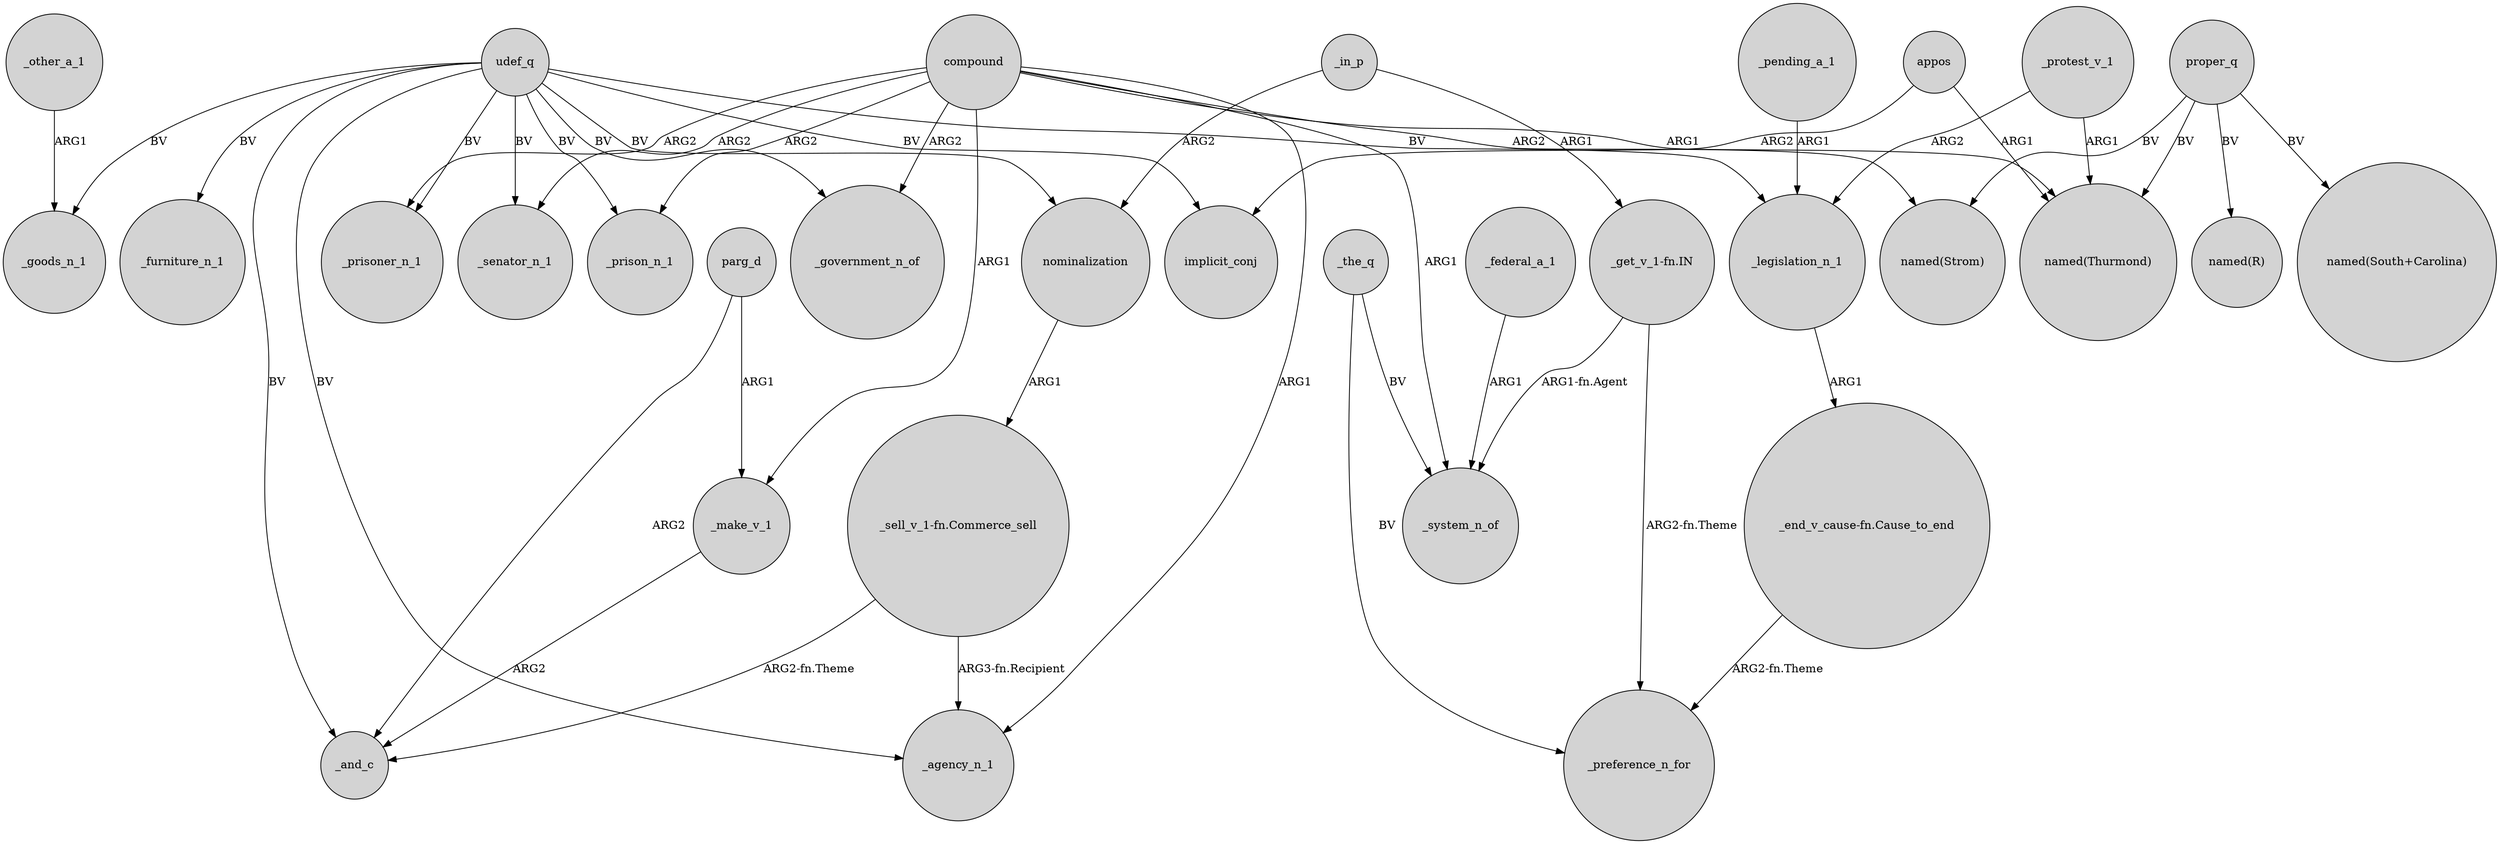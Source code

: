 digraph {
	node [shape=circle style=filled]
	compound -> _prisoner_n_1 [label=ARG2]
	udef_q -> _senator_n_1 [label=BV]
	compound -> _agency_n_1 [label=ARG1]
	compound -> "named(Thurmond)" [label=ARG1]
	compound -> _government_n_of [label=ARG2]
	udef_q -> _government_n_of [label=BV]
	compound -> _system_n_of [label=ARG1]
	_protest_v_1 -> "named(Thurmond)" [label=ARG1]
	"_get_v_1-fn.IN" -> _system_n_of [label="ARG1-fn.Agent"]
	compound -> "named(Strom)" [label=ARG2]
	appos -> implicit_conj [label=ARG2]
	_federal_a_1 -> _system_n_of [label=ARG1]
	"_get_v_1-fn.IN" -> _preference_n_for [label="ARG2-fn.Theme"]
	udef_q -> implicit_conj [label=BV]
	_make_v_1 -> _and_c [label=ARG2]
	parg_d -> _and_c [label=ARG2]
	_other_a_1 -> _goods_n_1 [label=ARG1]
	_in_p -> "_get_v_1-fn.IN" [label=ARG1]
	proper_q -> "named(Strom)" [label=BV]
	_legislation_n_1 -> "_end_v_cause-fn.Cause_to_end" [label=ARG1]
	nominalization -> "_sell_v_1-fn.Commerce_sell" [label=ARG1]
	_protest_v_1 -> _legislation_n_1 [label=ARG2]
	udef_q -> _furniture_n_1 [label=BV]
	"_sell_v_1-fn.Commerce_sell" -> _and_c [label="ARG2-fn.Theme"]
	appos -> "named(Thurmond)" [label=ARG1]
	udef_q -> _goods_n_1 [label=BV]
	udef_q -> _prisoner_n_1 [label=BV]
	compound -> _senator_n_1 [label=ARG2]
	udef_q -> nominalization [label=BV]
	udef_q -> _agency_n_1 [label=BV]
	proper_q -> "named(R)" [label=BV]
	udef_q -> _legislation_n_1 [label=BV]
	_the_q -> _preference_n_for [label=BV]
	_the_q -> _system_n_of [label=BV]
	compound -> _prison_n_1 [label=ARG2]
	parg_d -> _make_v_1 [label=ARG1]
	compound -> _make_v_1 [label=ARG1]
	proper_q -> "named(South+Carolina)" [label=BV]
	_in_p -> nominalization [label=ARG2]
	"_sell_v_1-fn.Commerce_sell" -> _agency_n_1 [label="ARG3-fn.Recipient"]
	udef_q -> _and_c [label=BV]
	proper_q -> "named(Thurmond)" [label=BV]
	udef_q -> _prison_n_1 [label=BV]
	_pending_a_1 -> _legislation_n_1 [label=ARG1]
	"_end_v_cause-fn.Cause_to_end" -> _preference_n_for [label="ARG2-fn.Theme"]
}
